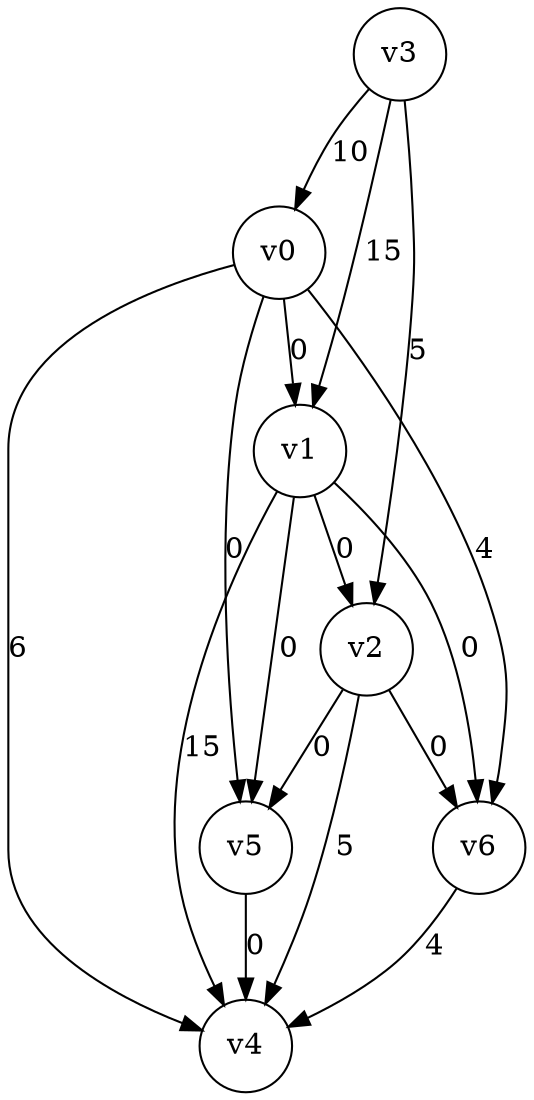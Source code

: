 digraph
{
	node [shape=circle, label="v0"] 0;
	node [shape=circle, label="v1"] 1;
	node [shape=circle, label="v2"] 2;
	node [shape=circle, label="v3"] 3;
	node [shape=circle, label="v4"] 4;
	node [shape=circle, label="v5"] 5;
	node [shape=circle, label="v6"] 6;
	0 -> 1 [label="0"]
	0 -> 4 [label="6"]
	0 -> 5 [label="0"]
	0 -> 6 [label="4"]
	1 -> 2 [label="0"]
	1 -> 4 [label="15"]
	1 -> 5 [label="0"]
	1 -> 6 [label="0"]
	2 -> 4 [label="5"]
	2 -> 5 [label="0"]
	2 -> 6 [label="0"]
	3 -> 0 [label="10"]
	3 -> 1 [label="15"]
	3 -> 2 [label="5"]
	5 -> 4 [label="0"]
	6 -> 4 [label="4"]
}
